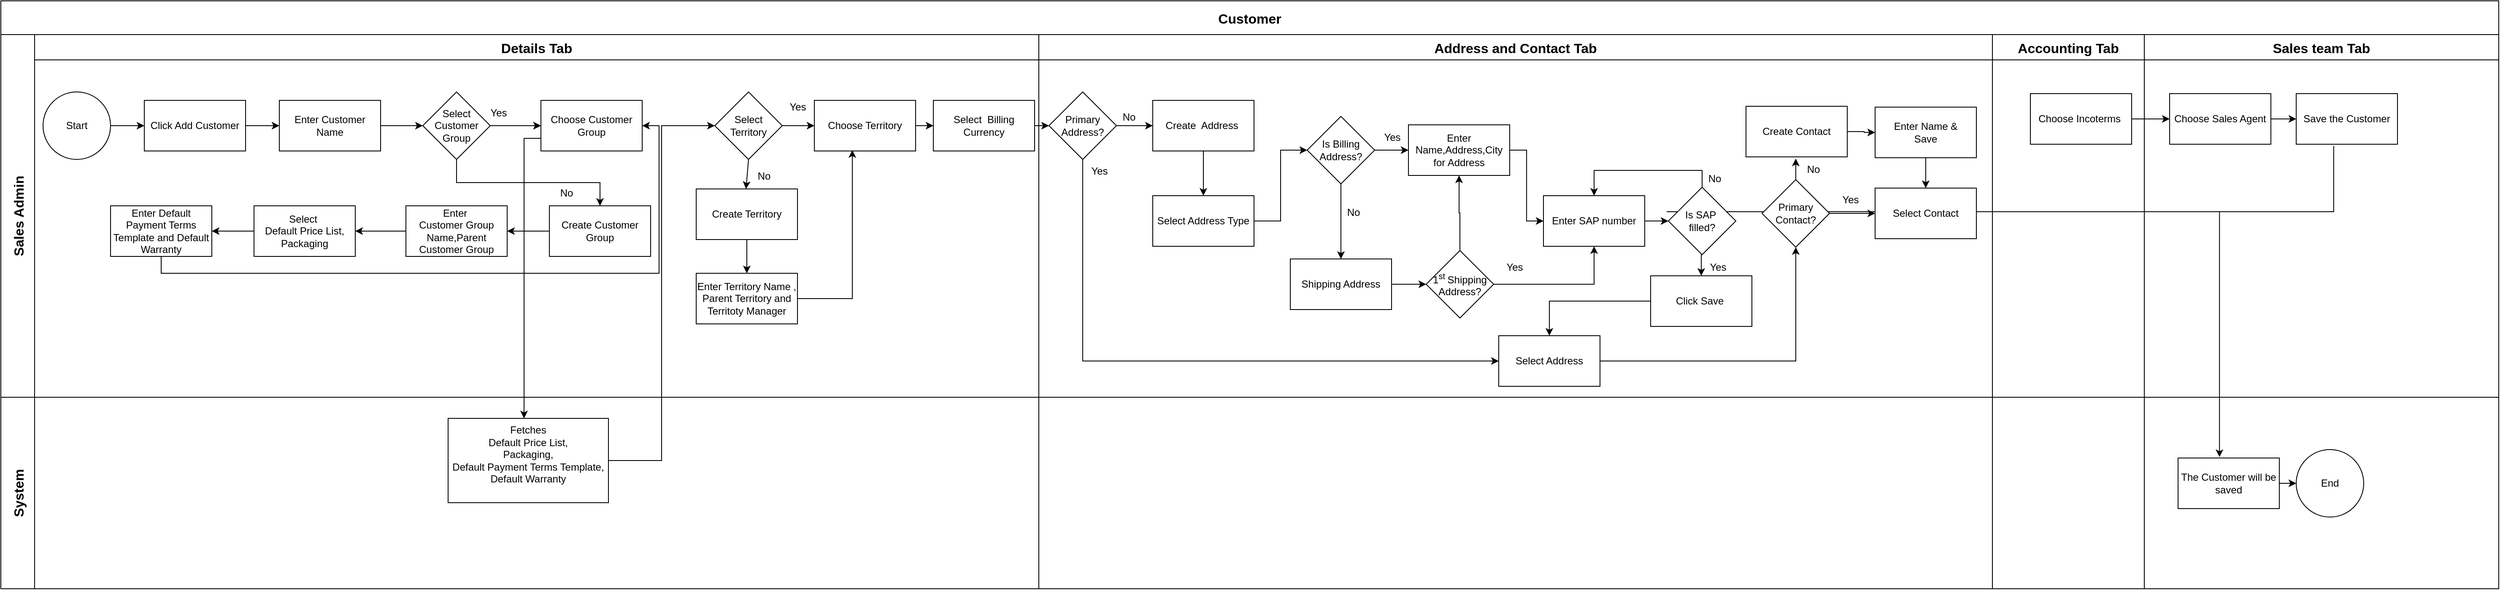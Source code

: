 <mxfile version="28.0.6">
  <diagram name="Page-1" id="mYWzqSMtHuaNR0oqPBAB">
    <mxGraphModel dx="1580" dy="699" grid="1" gridSize="10" guides="1" tooltips="1" connect="1" arrows="1" fold="1" page="1" pageScale="1" pageWidth="1400" pageHeight="850" math="0" shadow="0">
      <root>
        <mxCell id="0" />
        <mxCell id="1" parent="0" />
        <mxCell id="lQjqS9JauD-RiS_Uu7O6-1" value="Customer" style="shape=table;childLayout=tableLayout;startSize=40;collapsible=0;recursiveResize=0;expand=0;fontSize=16;fontStyle=1;points=[[0,0,0,0,0],[0,0.25,0,0,0],[0,0.5,0,0,0],[0,0.75,0,0,0],[0,1,0,0,0],[0.25,0,0,0,0],[0.25,1,0,0,0],[0.5,0,0,0,0],[0.5,1,0,0,0],[0.75,0,0,0,0],[0.75,1,0,0,0],[1,0,0,0,0],[1,0.25,0,0,0],[1,0.5,0,0,0],[1,0.75,0,0,0],[1,1,0,0,0]];" parent="1" vertex="1">
          <mxGeometry x="350" y="70" width="2960.0" height="697" as="geometry" />
        </mxCell>
        <mxCell id="lQjqS9JauD-RiS_Uu7O6-2" value="Sales Admin" style="shape=tableRow;horizontal=0;swimlaneHead=0;swimlaneBody=0;top=0;left=0;strokeColor=inherit;bottom=0;right=0;dropTarget=0;fontStyle=1;fillColor=none;points=[[0,0.5],[1,0.5]];portConstraint=eastwest;startSize=40;collapsible=0;recursiveResize=0;expand=0;fontSize=16;" parent="lQjqS9JauD-RiS_Uu7O6-1" vertex="1">
          <mxGeometry y="40" width="2960.0" height="430" as="geometry" />
        </mxCell>
        <mxCell id="lQjqS9JauD-RiS_Uu7O6-3" value="Details Tab" style="swimlane;swimlaneHead=0;swimlaneBody=0;fontStyle=1;strokeColor=inherit;connectable=0;fillColor=none;startSize=30;collapsible=0;recursiveResize=0;expand=0;fontSize=16;" parent="lQjqS9JauD-RiS_Uu7O6-2" vertex="1">
          <mxGeometry x="40" width="1190" height="430" as="geometry">
            <mxRectangle width="1190" height="430" as="alternateBounds" />
          </mxGeometry>
        </mxCell>
        <mxCell id="lQjqS9JauD-RiS_Uu7O6-4" value="Address and Contact Tab" style="swimlane;swimlaneHead=0;swimlaneBody=0;fontStyle=1;strokeColor=inherit;connectable=0;fillColor=none;startSize=30;collapsible=0;recursiveResize=0;expand=0;fontSize=16;" parent="lQjqS9JauD-RiS_Uu7O6-2" vertex="1">
          <mxGeometry x="1230" width="1130" height="430" as="geometry">
            <mxRectangle width="1130" height="430" as="alternateBounds" />
          </mxGeometry>
        </mxCell>
        <mxCell id="LAMu-OEk-gBCYnPKdZS7-6" value="Yes" style="text;html=1;align=center;verticalAlign=middle;whiteSpace=wrap;rounded=0;" vertex="1" parent="lQjqS9JauD-RiS_Uu7O6-4">
          <mxGeometry x="47" y="152" width="50" height="20" as="geometry" />
        </mxCell>
        <mxCell id="lQjqS9JauD-RiS_Uu7O6-5" value="Accounting Tab" style="swimlane;swimlaneHead=0;swimlaneBody=0;fontStyle=1;strokeColor=inherit;connectable=0;fillColor=none;startSize=30;collapsible=0;recursiveResize=0;expand=0;fontSize=16;" parent="lQjqS9JauD-RiS_Uu7O6-2" vertex="1">
          <mxGeometry x="2360" width="180" height="430" as="geometry">
            <mxRectangle width="180" height="430" as="alternateBounds" />
          </mxGeometry>
        </mxCell>
        <mxCell id="lQjqS9JauD-RiS_Uu7O6-6" value="Choose Incoterms&amp;nbsp;" style="whiteSpace=wrap;html=1;" parent="lQjqS9JauD-RiS_Uu7O6-5" vertex="1">
          <mxGeometry x="45" y="70" width="120" height="60" as="geometry" />
        </mxCell>
        <mxCell id="lQjqS9JauD-RiS_Uu7O6-7" value="Sales team Tab" style="swimlane;swimlaneHead=0;swimlaneBody=0;fontStyle=1;strokeColor=inherit;connectable=0;fillColor=none;startSize=30;collapsible=0;recursiveResize=0;expand=0;fontSize=16;" parent="lQjqS9JauD-RiS_Uu7O6-2" vertex="1">
          <mxGeometry x="2540" width="420" height="430" as="geometry">
            <mxRectangle width="420" height="430" as="alternateBounds" />
          </mxGeometry>
        </mxCell>
        <mxCell id="lQjqS9JauD-RiS_Uu7O6-8" value="" style="edgeStyle=orthogonalEdgeStyle;rounded=0;orthogonalLoop=1;jettySize=auto;html=1;" parent="lQjqS9JauD-RiS_Uu7O6-7" source="lQjqS9JauD-RiS_Uu7O6-9" target="lQjqS9JauD-RiS_Uu7O6-10" edge="1">
          <mxGeometry relative="1" as="geometry" />
        </mxCell>
        <mxCell id="lQjqS9JauD-RiS_Uu7O6-9" value="Choose Sales Agent" style="whiteSpace=wrap;html=1;" parent="lQjqS9JauD-RiS_Uu7O6-7" vertex="1">
          <mxGeometry x="30" y="70" width="120" height="60" as="geometry" />
        </mxCell>
        <mxCell id="lQjqS9JauD-RiS_Uu7O6-10" value="Save the Customer" style="rounded=0;whiteSpace=wrap;html=1;" parent="lQjqS9JauD-RiS_Uu7O6-7" vertex="1">
          <mxGeometry x="180" y="70" width="120" height="60" as="geometry" />
        </mxCell>
        <mxCell id="lQjqS9JauD-RiS_Uu7O6-11" value="" style="edgeStyle=orthogonalEdgeStyle;rounded=0;orthogonalLoop=1;jettySize=auto;html=1;" parent="lQjqS9JauD-RiS_Uu7O6-2" source="lQjqS9JauD-RiS_Uu7O6-6" target="lQjqS9JauD-RiS_Uu7O6-9" edge="1">
          <mxGeometry relative="1" as="geometry" />
        </mxCell>
        <mxCell id="lQjqS9JauD-RiS_Uu7O6-12" value="System" style="shape=tableRow;horizontal=0;swimlaneHead=0;swimlaneBody=0;top=0;left=0;strokeColor=inherit;bottom=0;right=0;dropTarget=0;fontStyle=1;fillColor=none;points=[[0,0.5],[1,0.5]];portConstraint=eastwest;startSize=40;collapsible=0;recursiveResize=0;expand=0;fontSize=16;" parent="lQjqS9JauD-RiS_Uu7O6-1" vertex="1">
          <mxGeometry y="470" width="2960.0" height="227" as="geometry" />
        </mxCell>
        <mxCell id="lQjqS9JauD-RiS_Uu7O6-13" value="" style="swimlane;swimlaneHead=0;swimlaneBody=0;fontStyle=1;connectable=0;strokeColor=inherit;fillColor=none;startSize=0;collapsible=0;recursiveResize=0;expand=0;fontSize=16;" parent="lQjqS9JauD-RiS_Uu7O6-12" vertex="1">
          <mxGeometry x="40" width="1190" height="227" as="geometry">
            <mxRectangle width="1190" height="227" as="alternateBounds" />
          </mxGeometry>
        </mxCell>
        <mxCell id="lQjqS9JauD-RiS_Uu7O6-14" value="" style="swimlane;swimlaneHead=0;swimlaneBody=0;fontStyle=1;connectable=0;strokeColor=inherit;fillColor=none;startSize=0;collapsible=0;recursiveResize=0;expand=0;fontSize=16;" parent="lQjqS9JauD-RiS_Uu7O6-12" vertex="1">
          <mxGeometry x="1230" width="1130" height="227" as="geometry">
            <mxRectangle width="1130" height="227" as="alternateBounds" />
          </mxGeometry>
        </mxCell>
        <mxCell id="lQjqS9JauD-RiS_Uu7O6-15" style="swimlane;swimlaneHead=0;swimlaneBody=0;fontStyle=1;connectable=0;strokeColor=inherit;fillColor=none;startSize=0;collapsible=0;recursiveResize=0;expand=0;fontSize=16;" parent="lQjqS9JauD-RiS_Uu7O6-12" vertex="1">
          <mxGeometry x="2360" width="180" height="227" as="geometry">
            <mxRectangle width="180" height="227" as="alternateBounds" />
          </mxGeometry>
        </mxCell>
        <mxCell id="lQjqS9JauD-RiS_Uu7O6-16" value="" style="swimlane;swimlaneHead=0;swimlaneBody=0;fontStyle=1;connectable=0;strokeColor=inherit;fillColor=none;startSize=0;collapsible=0;recursiveResize=0;expand=0;fontSize=16;" parent="lQjqS9JauD-RiS_Uu7O6-12" vertex="1">
          <mxGeometry x="2540" width="420" height="227" as="geometry">
            <mxRectangle width="420" height="227" as="alternateBounds" />
          </mxGeometry>
        </mxCell>
        <mxCell id="lQjqS9JauD-RiS_Uu7O6-17" value="End" style="ellipse;whiteSpace=wrap;html=1;aspect=fixed;" parent="lQjqS9JauD-RiS_Uu7O6-16" vertex="1">
          <mxGeometry x="180" y="62" width="80" height="80" as="geometry" />
        </mxCell>
        <mxCell id="lQjqS9JauD-RiS_Uu7O6-18" value="The Customer will be saved" style="whiteSpace=wrap;html=1;" parent="lQjqS9JauD-RiS_Uu7O6-16" vertex="1">
          <mxGeometry x="40" y="72" width="120" height="60" as="geometry" />
        </mxCell>
        <mxCell id="lQjqS9JauD-RiS_Uu7O6-19" value="" style="edgeStyle=orthogonalEdgeStyle;rounded=0;orthogonalLoop=1;jettySize=auto;html=1;" parent="lQjqS9JauD-RiS_Uu7O6-16" source="lQjqS9JauD-RiS_Uu7O6-18" target="lQjqS9JauD-RiS_Uu7O6-17" edge="1">
          <mxGeometry relative="1" as="geometry" />
        </mxCell>
        <mxCell id="lQjqS9JauD-RiS_Uu7O6-20" style="edgeStyle=orthogonalEdgeStyle;rounded=0;orthogonalLoop=1;jettySize=auto;html=1;entryX=0.409;entryY=-0.018;entryDx=0;entryDy=0;entryPerimeter=0;exitX=0.37;exitY=1.036;exitDx=0;exitDy=0;exitPerimeter=0;" parent="lQjqS9JauD-RiS_Uu7O6-1" source="lQjqS9JauD-RiS_Uu7O6-10" target="lQjqS9JauD-RiS_Uu7O6-18" edge="1">
          <mxGeometry relative="1" as="geometry">
            <mxPoint x="1980" y="290" as="sourcePoint" />
            <Array as="points">
              <mxPoint x="1974" y="250" />
              <mxPoint x="1839" y="250" />
            </Array>
          </mxGeometry>
        </mxCell>
        <mxCell id="lQjqS9JauD-RiS_Uu7O6-21" value="" style="edgeStyle=orthogonalEdgeStyle;rounded=0;orthogonalLoop=1;jettySize=auto;html=1;" parent="1" source="lQjqS9JauD-RiS_Uu7O6-22" target="lQjqS9JauD-RiS_Uu7O6-24" edge="1">
          <mxGeometry relative="1" as="geometry" />
        </mxCell>
        <mxCell id="lQjqS9JauD-RiS_Uu7O6-22" value="Start" style="ellipse;whiteSpace=wrap;html=1;aspect=fixed;" parent="1" vertex="1">
          <mxGeometry x="400" y="178" width="80" height="80" as="geometry" />
        </mxCell>
        <mxCell id="lQjqS9JauD-RiS_Uu7O6-23" value="" style="edgeStyle=orthogonalEdgeStyle;rounded=0;orthogonalLoop=1;jettySize=auto;html=1;" parent="1" source="lQjqS9JauD-RiS_Uu7O6-24" target="lQjqS9JauD-RiS_Uu7O6-26" edge="1">
          <mxGeometry relative="1" as="geometry" />
        </mxCell>
        <mxCell id="lQjqS9JauD-RiS_Uu7O6-24" value="Click Add Customer" style="rounded=0;whiteSpace=wrap;html=1;" parent="1" vertex="1">
          <mxGeometry x="520" y="188" width="120" height="60" as="geometry" />
        </mxCell>
        <mxCell id="lQjqS9JauD-RiS_Uu7O6-25" value="" style="edgeStyle=orthogonalEdgeStyle;rounded=0;orthogonalLoop=1;jettySize=auto;html=1;entryX=0;entryY=0.5;entryDx=0;entryDy=0;" parent="1" source="lQjqS9JauD-RiS_Uu7O6-26" target="lQjqS9JauD-RiS_Uu7O6-29" edge="1">
          <mxGeometry relative="1" as="geometry">
            <mxPoint x="840" y="218" as="targetPoint" />
          </mxGeometry>
        </mxCell>
        <mxCell id="lQjqS9JauD-RiS_Uu7O6-26" value="Enter Customer Name" style="rounded=0;whiteSpace=wrap;html=1;" parent="1" vertex="1">
          <mxGeometry x="680" y="188" width="120" height="60" as="geometry" />
        </mxCell>
        <mxCell id="lQjqS9JauD-RiS_Uu7O6-27" value="" style="edgeStyle=orthogonalEdgeStyle;rounded=0;orthogonalLoop=1;jettySize=auto;html=1;" parent="1" source="lQjqS9JauD-RiS_Uu7O6-29" target="lQjqS9JauD-RiS_Uu7O6-44" edge="1">
          <mxGeometry relative="1" as="geometry" />
        </mxCell>
        <mxCell id="lQjqS9JauD-RiS_Uu7O6-28" value="" style="edgeStyle=orthogonalEdgeStyle;rounded=0;orthogonalLoop=1;jettySize=auto;html=1;exitX=0.5;exitY=1;exitDx=0;exitDy=0;" parent="1" source="lQjqS9JauD-RiS_Uu7O6-29" target="lQjqS9JauD-RiS_Uu7O6-31" edge="1">
          <mxGeometry relative="1" as="geometry" />
        </mxCell>
        <mxCell id="lQjqS9JauD-RiS_Uu7O6-29" value="Select&lt;div&gt;Customer Group&lt;/div&gt;" style="rhombus;whiteSpace=wrap;html=1;rounded=0;" parent="1" vertex="1">
          <mxGeometry x="850" y="178" width="80" height="80" as="geometry" />
        </mxCell>
        <mxCell id="lQjqS9JauD-RiS_Uu7O6-30" value="" style="edgeStyle=orthogonalEdgeStyle;rounded=0;orthogonalLoop=1;jettySize=auto;html=1;" parent="1" source="lQjqS9JauD-RiS_Uu7O6-31" target="lQjqS9JauD-RiS_Uu7O6-33" edge="1">
          <mxGeometry relative="1" as="geometry" />
        </mxCell>
        <mxCell id="lQjqS9JauD-RiS_Uu7O6-31" value="Create Customer Group" style="rounded=0;whiteSpace=wrap;html=1;" parent="1" vertex="1">
          <mxGeometry x="1000" y="313" width="120" height="60" as="geometry" />
        </mxCell>
        <mxCell id="lQjqS9JauD-RiS_Uu7O6-32" value="" style="edgeStyle=orthogonalEdgeStyle;rounded=0;orthogonalLoop=1;jettySize=auto;html=1;" parent="1" source="lQjqS9JauD-RiS_Uu7O6-33" target="lQjqS9JauD-RiS_Uu7O6-35" edge="1">
          <mxGeometry relative="1" as="geometry" />
        </mxCell>
        <mxCell id="lQjqS9JauD-RiS_Uu7O6-33" value="Enter&amp;nbsp;&lt;div&gt;Customer Group Name,Parent Customer Group&lt;/div&gt;" style="rounded=0;whiteSpace=wrap;html=1;" parent="1" vertex="1">
          <mxGeometry x="830" y="313" width="120" height="60" as="geometry" />
        </mxCell>
        <mxCell id="lQjqS9JauD-RiS_Uu7O6-34" value="" style="edgeStyle=orthogonalEdgeStyle;rounded=0;orthogonalLoop=1;jettySize=auto;html=1;" parent="1" source="lQjqS9JauD-RiS_Uu7O6-35" target="lQjqS9JauD-RiS_Uu7O6-37" edge="1">
          <mxGeometry relative="1" as="geometry" />
        </mxCell>
        <mxCell id="lQjqS9JauD-RiS_Uu7O6-35" value="Select&amp;nbsp;&lt;div&gt;Default Price List,&lt;/div&gt;&lt;div&gt;Packaging&lt;/div&gt;" style="rounded=0;whiteSpace=wrap;html=1;" parent="1" vertex="1">
          <mxGeometry x="650" y="313" width="120" height="60" as="geometry" />
        </mxCell>
        <mxCell id="lQjqS9JauD-RiS_Uu7O6-36" style="edgeStyle=orthogonalEdgeStyle;rounded=0;orthogonalLoop=1;jettySize=auto;html=1;exitX=0.5;exitY=1;exitDx=0;exitDy=0;entryX=1;entryY=0.5;entryDx=0;entryDy=0;" parent="1" source="lQjqS9JauD-RiS_Uu7O6-37" target="lQjqS9JauD-RiS_Uu7O6-44" edge="1">
          <mxGeometry relative="1" as="geometry">
            <Array as="points">
              <mxPoint x="540" y="393" />
              <mxPoint x="1130" y="393" />
              <mxPoint x="1130" y="218" />
            </Array>
          </mxGeometry>
        </mxCell>
        <mxCell id="lQjqS9JauD-RiS_Uu7O6-37" value="Enter Default Payment Terms Template and Default Warranty" style="rounded=0;whiteSpace=wrap;html=1;" parent="1" vertex="1">
          <mxGeometry x="480" y="313" width="120" height="60" as="geometry" />
        </mxCell>
        <mxCell id="lQjqS9JauD-RiS_Uu7O6-38" value="Yes" style="text;html=1;align=center;verticalAlign=middle;whiteSpace=wrap;rounded=0;" parent="1" vertex="1">
          <mxGeometry x="910" y="188" width="60" height="30" as="geometry" />
        </mxCell>
        <mxCell id="lQjqS9JauD-RiS_Uu7O6-39" value="No" style="text;html=1;align=center;verticalAlign=middle;resizable=0;points=[];autosize=1;strokeColor=none;fillColor=none;" parent="1" vertex="1">
          <mxGeometry x="1000" y="283" width="40" height="30" as="geometry" />
        </mxCell>
        <mxCell id="lQjqS9JauD-RiS_Uu7O6-40" value="" style="edgeStyle=orthogonalEdgeStyle;rounded=0;orthogonalLoop=1;jettySize=auto;html=1;" parent="1" source="lQjqS9JauD-RiS_Uu7O6-41" target="lQjqS9JauD-RiS_Uu7O6-46" edge="1">
          <mxGeometry relative="1" as="geometry" />
        </mxCell>
        <mxCell id="lQjqS9JauD-RiS_Uu7O6-41" value="Select&lt;div&gt;Territory&lt;/div&gt;" style="rhombus;whiteSpace=wrap;html=1;" parent="1" vertex="1">
          <mxGeometry x="1196" y="178" width="80" height="80" as="geometry" />
        </mxCell>
        <mxCell id="lQjqS9JauD-RiS_Uu7O6-42" value="" style="edgeStyle=orthogonalEdgeStyle;rounded=0;orthogonalLoop=1;jettySize=auto;html=1;" parent="1" source="lQjqS9JauD-RiS_Uu7O6-29" target="lQjqS9JauD-RiS_Uu7O6-44" edge="1">
          <mxGeometry relative="1" as="geometry">
            <mxPoint x="1010" y="338" as="sourcePoint" />
            <mxPoint x="1140" y="433" as="targetPoint" />
          </mxGeometry>
        </mxCell>
        <mxCell id="lQjqS9JauD-RiS_Uu7O6-43" style="edgeStyle=orthogonalEdgeStyle;rounded=0;orthogonalLoop=1;jettySize=auto;html=1;exitX=0;exitY=0.75;exitDx=0;exitDy=0;" parent="1" source="lQjqS9JauD-RiS_Uu7O6-44" edge="1">
          <mxGeometry relative="1" as="geometry">
            <mxPoint x="970" y="565" as="targetPoint" />
          </mxGeometry>
        </mxCell>
        <mxCell id="lQjqS9JauD-RiS_Uu7O6-44" value="Choose Customer Group" style="rounded=0;whiteSpace=wrap;html=1;" parent="1" vertex="1">
          <mxGeometry x="990" y="188" width="120" height="60" as="geometry" />
        </mxCell>
        <mxCell id="lQjqS9JauD-RiS_Uu7O6-45" style="edgeStyle=orthogonalEdgeStyle;rounded=0;orthogonalLoop=1;jettySize=auto;html=1;exitX=1;exitY=0.5;exitDx=0;exitDy=0;entryX=0;entryY=0.5;entryDx=0;entryDy=0;" parent="1" source="lQjqS9JauD-RiS_Uu7O6-46" target="lQjqS9JauD-RiS_Uu7O6-51" edge="1">
          <mxGeometry relative="1" as="geometry" />
        </mxCell>
        <mxCell id="lQjqS9JauD-RiS_Uu7O6-46" value="Choose Territory" style="whiteSpace=wrap;html=1;" parent="1" vertex="1">
          <mxGeometry x="1314" y="188" width="120" height="60" as="geometry" />
        </mxCell>
        <mxCell id="lQjqS9JauD-RiS_Uu7O6-47" value="No" style="text;html=1;align=center;verticalAlign=middle;resizable=0;points=[];autosize=1;strokeColor=none;fillColor=none;" parent="1" vertex="1">
          <mxGeometry x="1234" y="263" width="40" height="30" as="geometry" />
        </mxCell>
        <mxCell id="lQjqS9JauD-RiS_Uu7O6-48" value="Enter Territory Name , Parent Territory and Territoty Manager" style="whiteSpace=wrap;html=1;" parent="1" vertex="1">
          <mxGeometry x="1174" y="393" width="120" height="60" as="geometry" />
        </mxCell>
        <mxCell id="lQjqS9JauD-RiS_Uu7O6-49" style="edgeStyle=orthogonalEdgeStyle;rounded=0;orthogonalLoop=1;jettySize=auto;html=1;entryX=0.375;entryY=0.983;entryDx=0;entryDy=0;entryPerimeter=0;" parent="1" source="lQjqS9JauD-RiS_Uu7O6-48" target="lQjqS9JauD-RiS_Uu7O6-46" edge="1">
          <mxGeometry relative="1" as="geometry" />
        </mxCell>
        <mxCell id="LAMu-OEk-gBCYnPKdZS7-47" style="edgeStyle=orthogonalEdgeStyle;rounded=0;orthogonalLoop=1;jettySize=auto;html=1;exitX=1;exitY=0.5;exitDx=0;exitDy=0;entryX=0;entryY=0.5;entryDx=0;entryDy=0;" edge="1" parent="1" source="lQjqS9JauD-RiS_Uu7O6-51" target="LAMu-OEk-gBCYnPKdZS7-2">
          <mxGeometry relative="1" as="geometry" />
        </mxCell>
        <mxCell id="lQjqS9JauD-RiS_Uu7O6-51" value="Select&amp;nbsp; Billing Currency" style="whiteSpace=wrap;html=1;" parent="1" vertex="1">
          <mxGeometry x="1455" y="188" width="120" height="60" as="geometry" />
        </mxCell>
        <mxCell id="lQjqS9JauD-RiS_Uu7O6-60" value="" style="edgeStyle=orthogonalEdgeStyle;rounded=0;orthogonalLoop=1;jettySize=auto;html=1;" parent="1" source="lQjqS9JauD-RiS_Uu7O6-61" target="lQjqS9JauD-RiS_Uu7O6-48" edge="1">
          <mxGeometry relative="1" as="geometry" />
        </mxCell>
        <mxCell id="lQjqS9JauD-RiS_Uu7O6-61" value="Create Territory" style="rounded=0;whiteSpace=wrap;html=1;" parent="1" vertex="1">
          <mxGeometry x="1174" y="293" width="120" height="60" as="geometry" />
        </mxCell>
        <mxCell id="lQjqS9JauD-RiS_Uu7O6-62" value="" style="endArrow=classic;html=1;rounded=0;entryX=-0.025;entryY=1;entryDx=0;entryDy=0;entryPerimeter=0;exitX=0.5;exitY=1;exitDx=0;exitDy=0;" parent="1" source="lQjqS9JauD-RiS_Uu7O6-41" target="lQjqS9JauD-RiS_Uu7O6-47" edge="1">
          <mxGeometry width="50" height="50" relative="1" as="geometry">
            <mxPoint x="1234" y="263" as="sourcePoint" />
            <mxPoint x="1284" y="213" as="targetPoint" />
          </mxGeometry>
        </mxCell>
        <mxCell id="LAMu-OEk-gBCYnPKdZS7-48" style="edgeStyle=orthogonalEdgeStyle;rounded=0;orthogonalLoop=1;jettySize=auto;html=1;exitX=1;exitY=0.5;exitDx=0;exitDy=0;entryX=0;entryY=0.5;entryDx=0;entryDy=0;" edge="1" parent="1" source="lQjqS9JauD-RiS_Uu7O6-63" target="lQjqS9JauD-RiS_Uu7O6-41">
          <mxGeometry relative="1" as="geometry" />
        </mxCell>
        <mxCell id="lQjqS9JauD-RiS_Uu7O6-63" value="Fetches&lt;div&gt;&lt;span style=&quot;text-wrap-mode: nowrap; background-color: transparent; color: light-dark(rgb(0, 0, 0), rgb(255, 255, 255));&quot;&gt;Default Price List&lt;/span&gt;&lt;span style=&quot;background-color: transparent; color: light-dark(rgb(0, 0, 0), rgb(255, 255, 255)); text-wrap-mode: nowrap;&quot;&gt;,&lt;/span&gt;&lt;/div&gt;&lt;div&gt;&lt;span style=&quot;background-color: transparent; color: light-dark(rgb(0, 0, 0), rgb(255, 255, 255)); text-wrap-mode: nowrap;&quot;&gt;Packaging,&lt;/span&gt;&lt;/div&gt;&lt;div&gt;&lt;span style=&quot;text-wrap-mode: nowrap; background-color: transparent; color: light-dark(rgb(0, 0, 0), rgb(255, 255, 255));&quot;&gt;Default Payment Terms Template,&lt;/span&gt;&lt;/div&gt;&lt;div&gt;&lt;span style=&quot;background-color: transparent; color: light-dark(rgb(0, 0, 0), rgb(255, 255, 255)); text-wrap-mode: nowrap;&quot;&gt;Default Warranty&lt;/span&gt;&lt;/div&gt;&lt;div&gt;&lt;div&gt;&amp;nbsp;&lt;/div&gt;&lt;/div&gt;" style="rounded=0;whiteSpace=wrap;html=1;" parent="1" vertex="1">
          <mxGeometry x="880" y="565" width="190" height="100" as="geometry" />
        </mxCell>
        <mxCell id="lQjqS9JauD-RiS_Uu7O6-65" value="Yes" style="text;html=1;align=center;verticalAlign=middle;resizable=0;points=[];autosize=1;strokeColor=none;fillColor=none;" parent="1" vertex="1">
          <mxGeometry x="1274" y="181" width="40" height="30" as="geometry" />
        </mxCell>
        <mxCell id="LAMu-OEk-gBCYnPKdZS7-1" style="edgeStyle=orthogonalEdgeStyle;rounded=0;orthogonalLoop=1;jettySize=auto;html=1;exitX=1;exitY=0.5;exitDx=0;exitDy=0;" edge="1" parent="1" source="LAMu-OEk-gBCYnPKdZS7-2" target="LAMu-OEk-gBCYnPKdZS7-4">
          <mxGeometry relative="1" as="geometry" />
        </mxCell>
        <mxCell id="LAMu-OEk-gBCYnPKdZS7-2" value="Primary Address?" style="rhombus;whiteSpace=wrap;html=1;rounded=0;" vertex="1" parent="1">
          <mxGeometry x="1592" y="178" width="80" height="80" as="geometry" />
        </mxCell>
        <mxCell id="LAMu-OEk-gBCYnPKdZS7-3" style="edgeStyle=orthogonalEdgeStyle;rounded=0;orthogonalLoop=1;jettySize=auto;html=1;exitX=0.5;exitY=1;exitDx=0;exitDy=0;entryX=0.5;entryY=0;entryDx=0;entryDy=0;" edge="1" parent="1" source="LAMu-OEk-gBCYnPKdZS7-4" target="LAMu-OEk-gBCYnPKdZS7-11">
          <mxGeometry relative="1" as="geometry" />
        </mxCell>
        <mxCell id="LAMu-OEk-gBCYnPKdZS7-4" value="Create&amp;nbsp; Address&amp;nbsp;" style="whiteSpace=wrap;html=1;" vertex="1" parent="1">
          <mxGeometry x="1715" y="188" width="120" height="60" as="geometry" />
        </mxCell>
        <mxCell id="LAMu-OEk-gBCYnPKdZS7-5" value="No" style="text;html=1;align=center;verticalAlign=middle;whiteSpace=wrap;rounded=0;" vertex="1" parent="1">
          <mxGeometry x="1662" y="198" width="50" height="20" as="geometry" />
        </mxCell>
        <mxCell id="LAMu-OEk-gBCYnPKdZS7-7" style="edgeStyle=orthogonalEdgeStyle;rounded=0;orthogonalLoop=1;jettySize=auto;html=1;exitX=0.5;exitY=1;exitDx=0;exitDy=0;entryX=0.5;entryY=0;entryDx=0;entryDy=0;" edge="1" parent="1" source="LAMu-OEk-gBCYnPKdZS7-9" target="LAMu-OEk-gBCYnPKdZS7-17">
          <mxGeometry relative="1" as="geometry" />
        </mxCell>
        <mxCell id="LAMu-OEk-gBCYnPKdZS7-8" style="edgeStyle=orthogonalEdgeStyle;rounded=0;orthogonalLoop=1;jettySize=auto;html=1;exitX=1;exitY=0.5;exitDx=0;exitDy=0;entryX=0;entryY=0.5;entryDx=0;entryDy=0;" edge="1" parent="1" source="LAMu-OEk-gBCYnPKdZS7-9" target="LAMu-OEk-gBCYnPKdZS7-13">
          <mxGeometry relative="1" as="geometry" />
        </mxCell>
        <mxCell id="LAMu-OEk-gBCYnPKdZS7-9" value="Is Billing Address?" style="rhombus;whiteSpace=wrap;html=1;rounded=0;" vertex="1" parent="1">
          <mxGeometry x="1898" y="207" width="80" height="80" as="geometry" />
        </mxCell>
        <mxCell id="LAMu-OEk-gBCYnPKdZS7-10" style="edgeStyle=orthogonalEdgeStyle;rounded=0;orthogonalLoop=1;jettySize=auto;html=1;entryX=0;entryY=0.5;entryDx=0;entryDy=0;" edge="1" parent="1" source="LAMu-OEk-gBCYnPKdZS7-11" target="LAMu-OEk-gBCYnPKdZS7-9">
          <mxGeometry relative="1" as="geometry" />
        </mxCell>
        <mxCell id="LAMu-OEk-gBCYnPKdZS7-11" value="Select Address Type" style="whiteSpace=wrap;html=1;" vertex="1" parent="1">
          <mxGeometry x="1715" y="301" width="120" height="60" as="geometry" />
        </mxCell>
        <mxCell id="LAMu-OEk-gBCYnPKdZS7-12" style="edgeStyle=orthogonalEdgeStyle;rounded=0;orthogonalLoop=1;jettySize=auto;html=1;entryX=0;entryY=0.5;entryDx=0;entryDy=0;" edge="1" parent="1" source="LAMu-OEk-gBCYnPKdZS7-13" target="LAMu-OEk-gBCYnPKdZS7-15">
          <mxGeometry relative="1" as="geometry" />
        </mxCell>
        <mxCell id="LAMu-OEk-gBCYnPKdZS7-13" value="Enter Name,Address,City for Address" style="whiteSpace=wrap;html=1;" vertex="1" parent="1">
          <mxGeometry x="2018" y="217" width="120" height="60" as="geometry" />
        </mxCell>
        <mxCell id="LAMu-OEk-gBCYnPKdZS7-14" style="edgeStyle=orthogonalEdgeStyle;rounded=0;orthogonalLoop=1;jettySize=auto;html=1;exitX=1;exitY=0.5;exitDx=0;exitDy=0;entryX=0;entryY=0.5;entryDx=0;entryDy=0;" edge="1" parent="1" source="LAMu-OEk-gBCYnPKdZS7-15" target="LAMu-OEk-gBCYnPKdZS7-25">
          <mxGeometry relative="1" as="geometry" />
        </mxCell>
        <mxCell id="LAMu-OEk-gBCYnPKdZS7-15" value="Enter SAP number" style="whiteSpace=wrap;html=1;" vertex="1" parent="1">
          <mxGeometry x="2178" y="301" width="120" height="60" as="geometry" />
        </mxCell>
        <mxCell id="LAMu-OEk-gBCYnPKdZS7-16" style="edgeStyle=orthogonalEdgeStyle;rounded=0;orthogonalLoop=1;jettySize=auto;html=1;exitX=1;exitY=0.5;exitDx=0;exitDy=0;entryX=0;entryY=0.5;entryDx=0;entryDy=0;" edge="1" parent="1" source="LAMu-OEk-gBCYnPKdZS7-17" target="LAMu-OEk-gBCYnPKdZS7-20">
          <mxGeometry relative="1" as="geometry" />
        </mxCell>
        <mxCell id="LAMu-OEk-gBCYnPKdZS7-17" value="Shipping Address" style="whiteSpace=wrap;html=1;" vertex="1" parent="1">
          <mxGeometry x="1878" y="376" width="120" height="60" as="geometry" />
        </mxCell>
        <mxCell id="LAMu-OEk-gBCYnPKdZS7-18" style="edgeStyle=orthogonalEdgeStyle;rounded=0;orthogonalLoop=1;jettySize=auto;html=1;exitX=0.5;exitY=0;exitDx=0;exitDy=0;entryX=0.5;entryY=1;entryDx=0;entryDy=0;" edge="1" parent="1" source="LAMu-OEk-gBCYnPKdZS7-20" target="LAMu-OEk-gBCYnPKdZS7-13">
          <mxGeometry relative="1" as="geometry" />
        </mxCell>
        <mxCell id="LAMu-OEk-gBCYnPKdZS7-19" style="edgeStyle=orthogonalEdgeStyle;rounded=0;orthogonalLoop=1;jettySize=auto;html=1;exitX=1;exitY=0.5;exitDx=0;exitDy=0;entryX=0.5;entryY=1;entryDx=0;entryDy=0;" edge="1" parent="1" source="LAMu-OEk-gBCYnPKdZS7-20" target="LAMu-OEk-gBCYnPKdZS7-15">
          <mxGeometry relative="1" as="geometry" />
        </mxCell>
        <mxCell id="LAMu-OEk-gBCYnPKdZS7-20" value="1&lt;sup&gt;st &lt;/sup&gt;Shipping Address?" style="rhombus;whiteSpace=wrap;html=1;rounded=0;" vertex="1" parent="1">
          <mxGeometry x="2039" y="366" width="80" height="80" as="geometry" />
        </mxCell>
        <mxCell id="LAMu-OEk-gBCYnPKdZS7-21" value="No" style="text;html=1;align=center;verticalAlign=middle;whiteSpace=wrap;rounded=0;" vertex="1" parent="1">
          <mxGeometry x="1928" y="311" width="50" height="20" as="geometry" />
        </mxCell>
        <mxCell id="LAMu-OEk-gBCYnPKdZS7-22" value="Yes" style="text;html=1;align=center;verticalAlign=middle;whiteSpace=wrap;rounded=0;" vertex="1" parent="1">
          <mxGeometry x="1974" y="222" width="50" height="20" as="geometry" />
        </mxCell>
        <mxCell id="LAMu-OEk-gBCYnPKdZS7-23" style="edgeStyle=orthogonalEdgeStyle;rounded=0;orthogonalLoop=1;jettySize=auto;html=1;exitX=0.5;exitY=0;exitDx=0;exitDy=0;entryX=0.5;entryY=0;entryDx=0;entryDy=0;" edge="1" parent="1" source="LAMu-OEk-gBCYnPKdZS7-25" target="LAMu-OEk-gBCYnPKdZS7-15">
          <mxGeometry relative="1" as="geometry" />
        </mxCell>
        <mxCell id="LAMu-OEk-gBCYnPKdZS7-24" style="edgeStyle=orthogonalEdgeStyle;rounded=0;orthogonalLoop=1;jettySize=auto;html=1;exitX=0.5;exitY=1;exitDx=0;exitDy=0;entryX=0.5;entryY=0;entryDx=0;entryDy=0;" edge="1" parent="1" source="LAMu-OEk-gBCYnPKdZS7-25" target="LAMu-OEk-gBCYnPKdZS7-26">
          <mxGeometry relative="1" as="geometry" />
        </mxCell>
        <mxCell id="LAMu-OEk-gBCYnPKdZS7-25" value="Is SAP&amp;nbsp;&lt;br&gt;filled?" style="rhombus;whiteSpace=wrap;html=1;rounded=0;" vertex="1" parent="1">
          <mxGeometry x="2326" y="291" width="80" height="80" as="geometry" />
        </mxCell>
        <mxCell id="LAMu-OEk-gBCYnPKdZS7-26" value="Click Save&amp;nbsp;" style="whiteSpace=wrap;html=1;" vertex="1" parent="1">
          <mxGeometry x="2305" y="396" width="120" height="60" as="geometry" />
        </mxCell>
        <mxCell id="LAMu-OEk-gBCYnPKdZS7-27" value="Yes" style="text;html=1;align=center;verticalAlign=middle;whiteSpace=wrap;rounded=0;" vertex="1" parent="1">
          <mxGeometry x="2119" y="376" width="50" height="20" as="geometry" />
        </mxCell>
        <mxCell id="LAMu-OEk-gBCYnPKdZS7-28" value="Yes" style="text;html=1;align=center;verticalAlign=middle;whiteSpace=wrap;rounded=0;" vertex="1" parent="1">
          <mxGeometry x="2360" y="376" width="50" height="20" as="geometry" />
        </mxCell>
        <mxCell id="LAMu-OEk-gBCYnPKdZS7-29" value="No" style="text;html=1;align=center;verticalAlign=middle;whiteSpace=wrap;rounded=0;" vertex="1" parent="1">
          <mxGeometry x="2356" y="271" width="50" height="20" as="geometry" />
        </mxCell>
        <mxCell id="LAMu-OEk-gBCYnPKdZS7-30" value="No" style="text;html=1;align=center;verticalAlign=middle;whiteSpace=wrap;rounded=0;" vertex="1" parent="1">
          <mxGeometry x="2473.0" y="260" width="50" height="20" as="geometry" />
        </mxCell>
        <mxCell id="LAMu-OEk-gBCYnPKdZS7-31" style="edgeStyle=orthogonalEdgeStyle;rounded=0;orthogonalLoop=1;jettySize=auto;html=1;exitX=1;exitY=0.5;exitDx=0;exitDy=0;entryX=0;entryY=0.5;entryDx=0;entryDy=0;" edge="1" parent="1" source="LAMu-OEk-gBCYnPKdZS7-33" target="LAMu-OEk-gBCYnPKdZS7-38">
          <mxGeometry relative="1" as="geometry" />
        </mxCell>
        <mxCell id="LAMu-OEk-gBCYnPKdZS7-32" style="edgeStyle=orthogonalEdgeStyle;rounded=0;orthogonalLoop=1;jettySize=auto;html=1;exitX=0.5;exitY=0;exitDx=0;exitDy=0;" edge="1" parent="1" source="LAMu-OEk-gBCYnPKdZS7-33">
          <mxGeometry relative="1" as="geometry">
            <mxPoint x="2477" y="257" as="targetPoint" />
          </mxGeometry>
        </mxCell>
        <mxCell id="LAMu-OEk-gBCYnPKdZS7-33" value="Primary Contact?" style="rhombus;whiteSpace=wrap;html=1;rounded=0;" vertex="1" parent="1">
          <mxGeometry x="2437.0" y="282" width="80" height="80" as="geometry" />
        </mxCell>
        <mxCell id="LAMu-OEk-gBCYnPKdZS7-34" value="Create Contact" style="whiteSpace=wrap;html=1;" vertex="1" parent="1">
          <mxGeometry x="2418.0" y="195" width="120" height="60" as="geometry" />
        </mxCell>
        <mxCell id="LAMu-OEk-gBCYnPKdZS7-35" style="edgeStyle=orthogonalEdgeStyle;rounded=0;orthogonalLoop=1;jettySize=auto;html=1;exitX=0.5;exitY=1;exitDx=0;exitDy=0;entryX=0.5;entryY=0;entryDx=0;entryDy=0;" edge="1" parent="1" source="LAMu-OEk-gBCYnPKdZS7-36" target="LAMu-OEk-gBCYnPKdZS7-38">
          <mxGeometry relative="1" as="geometry" />
        </mxCell>
        <mxCell id="LAMu-OEk-gBCYnPKdZS7-36" value="Enter Name &amp;amp;&lt;br&gt;&amp;nbsp;Save&amp;nbsp;" style="whiteSpace=wrap;html=1;" vertex="1" parent="1">
          <mxGeometry x="2571.0" y="196" width="120" height="60" as="geometry" />
        </mxCell>
        <mxCell id="LAMu-OEk-gBCYnPKdZS7-37" value="" style="edgeStyle=orthogonalEdgeStyle;rounded=0;orthogonalLoop=1;jettySize=auto;html=1;" edge="1" parent="1" source="LAMu-OEk-gBCYnPKdZS7-34" target="LAMu-OEk-gBCYnPKdZS7-36">
          <mxGeometry relative="1" as="geometry" />
        </mxCell>
        <mxCell id="LAMu-OEk-gBCYnPKdZS7-38" value="Select Contact" style="whiteSpace=wrap;html=1;" vertex="1" parent="1">
          <mxGeometry x="2571.0" y="292" width="120" height="60" as="geometry" />
        </mxCell>
        <mxCell id="LAMu-OEk-gBCYnPKdZS7-39" value="Yes" style="text;html=1;align=center;verticalAlign=middle;whiteSpace=wrap;rounded=0;" vertex="1" parent="1">
          <mxGeometry x="2517.0" y="296" width="50" height="20" as="geometry" />
        </mxCell>
        <mxCell id="LAMu-OEk-gBCYnPKdZS7-40" style="edgeStyle=orthogonalEdgeStyle;rounded=0;orthogonalLoop=1;jettySize=auto;html=1;exitX=1;exitY=0.5;exitDx=0;exitDy=0;entryX=0.5;entryY=1;entryDx=0;entryDy=0;" edge="1" parent="1" source="LAMu-OEk-gBCYnPKdZS7-41" target="LAMu-OEk-gBCYnPKdZS7-33">
          <mxGeometry relative="1" as="geometry" />
        </mxCell>
        <mxCell id="LAMu-OEk-gBCYnPKdZS7-41" value="Select Address" style="whiteSpace=wrap;html=1;" vertex="1" parent="1">
          <mxGeometry x="2125" y="467" width="120" height="60" as="geometry" />
        </mxCell>
        <mxCell id="LAMu-OEk-gBCYnPKdZS7-42" style="edgeStyle=orthogonalEdgeStyle;rounded=0;orthogonalLoop=1;jettySize=auto;html=1;exitX=0.5;exitY=1;exitDx=0;exitDy=0;entryX=0;entryY=0.5;entryDx=0;entryDy=0;" edge="1" parent="1" source="LAMu-OEk-gBCYnPKdZS7-2" target="LAMu-OEk-gBCYnPKdZS7-41">
          <mxGeometry relative="1" as="geometry" />
        </mxCell>
        <mxCell id="LAMu-OEk-gBCYnPKdZS7-43" style="edgeStyle=orthogonalEdgeStyle;rounded=0;orthogonalLoop=1;jettySize=auto;html=1;exitX=0;exitY=0.5;exitDx=0;exitDy=0;entryX=0.5;entryY=0;entryDx=0;entryDy=0;" edge="1" parent="1" source="LAMu-OEk-gBCYnPKdZS7-26" target="LAMu-OEk-gBCYnPKdZS7-41">
          <mxGeometry relative="1" as="geometry" />
        </mxCell>
      </root>
    </mxGraphModel>
  </diagram>
</mxfile>

